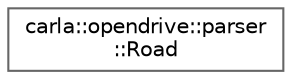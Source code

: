 digraph "类继承关系图"
{
 // INTERACTIVE_SVG=YES
 // LATEX_PDF_SIZE
  bgcolor="transparent";
  edge [fontname=Helvetica,fontsize=10,labelfontname=Helvetica,labelfontsize=10];
  node [fontname=Helvetica,fontsize=10,shape=box,height=0.2,width=0.4];
  rankdir="LR";
  Node0 [id="Node000000",label="carla::opendrive::parser\l::Road",height=0.2,width=0.4,color="grey40", fillcolor="white", style="filled",URL="$dc/d17/structcarla_1_1opendrive_1_1parser_1_1Road.html",tooltip=" "];
}
